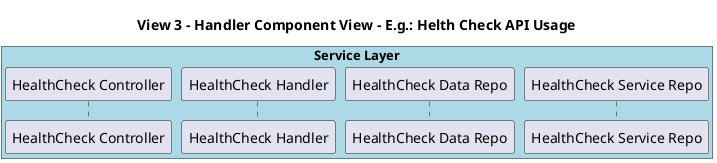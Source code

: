 @startuml
title View 3 - Handler Component View - E.g.: Helth Check API Usage

box "Service Layer" #LightBlue
participant "HealthCheck Controller" as hChekApiController

participant "HealthCheck Handler" as hChekApiHndlr
participant "HealthCheck Data Repo" as hChekApiDataRepo
participant "HealthCheck Service Repo" as hChekApiSvcRepo
end box

skinparam sequence {
    ActorFontName Arial
    ActorFontSize 11

    ParticipantFontName Arial
    ParticipantFontSize 11

    ArrowFontName Arial
    ArrowFontSize 11
}



@enduml